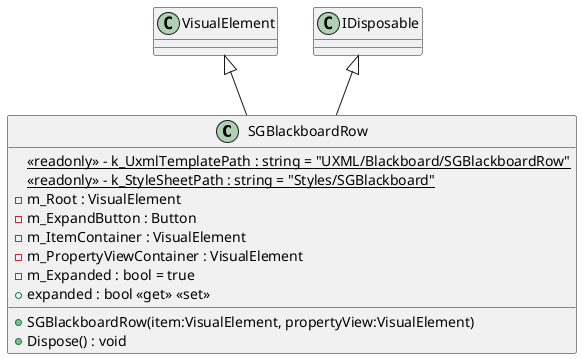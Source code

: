 @startuml
class SGBlackboardRow {
    {static} <<readonly>> - k_UxmlTemplatePath : string = "UXML/Blackboard/SGBlackboardRow"
    {static} <<readonly>> - k_StyleSheetPath : string = "Styles/SGBlackboard"
    - m_Root : VisualElement
    - m_ExpandButton : Button
    - m_ItemContainer : VisualElement
    - m_PropertyViewContainer : VisualElement
    - m_Expanded : bool = true
    + expanded : bool <<get>> <<set>>
    + SGBlackboardRow(item:VisualElement, propertyView:VisualElement)
    + Dispose() : void
}
VisualElement <|-- SGBlackboardRow
IDisposable <|-- SGBlackboardRow
@enduml
